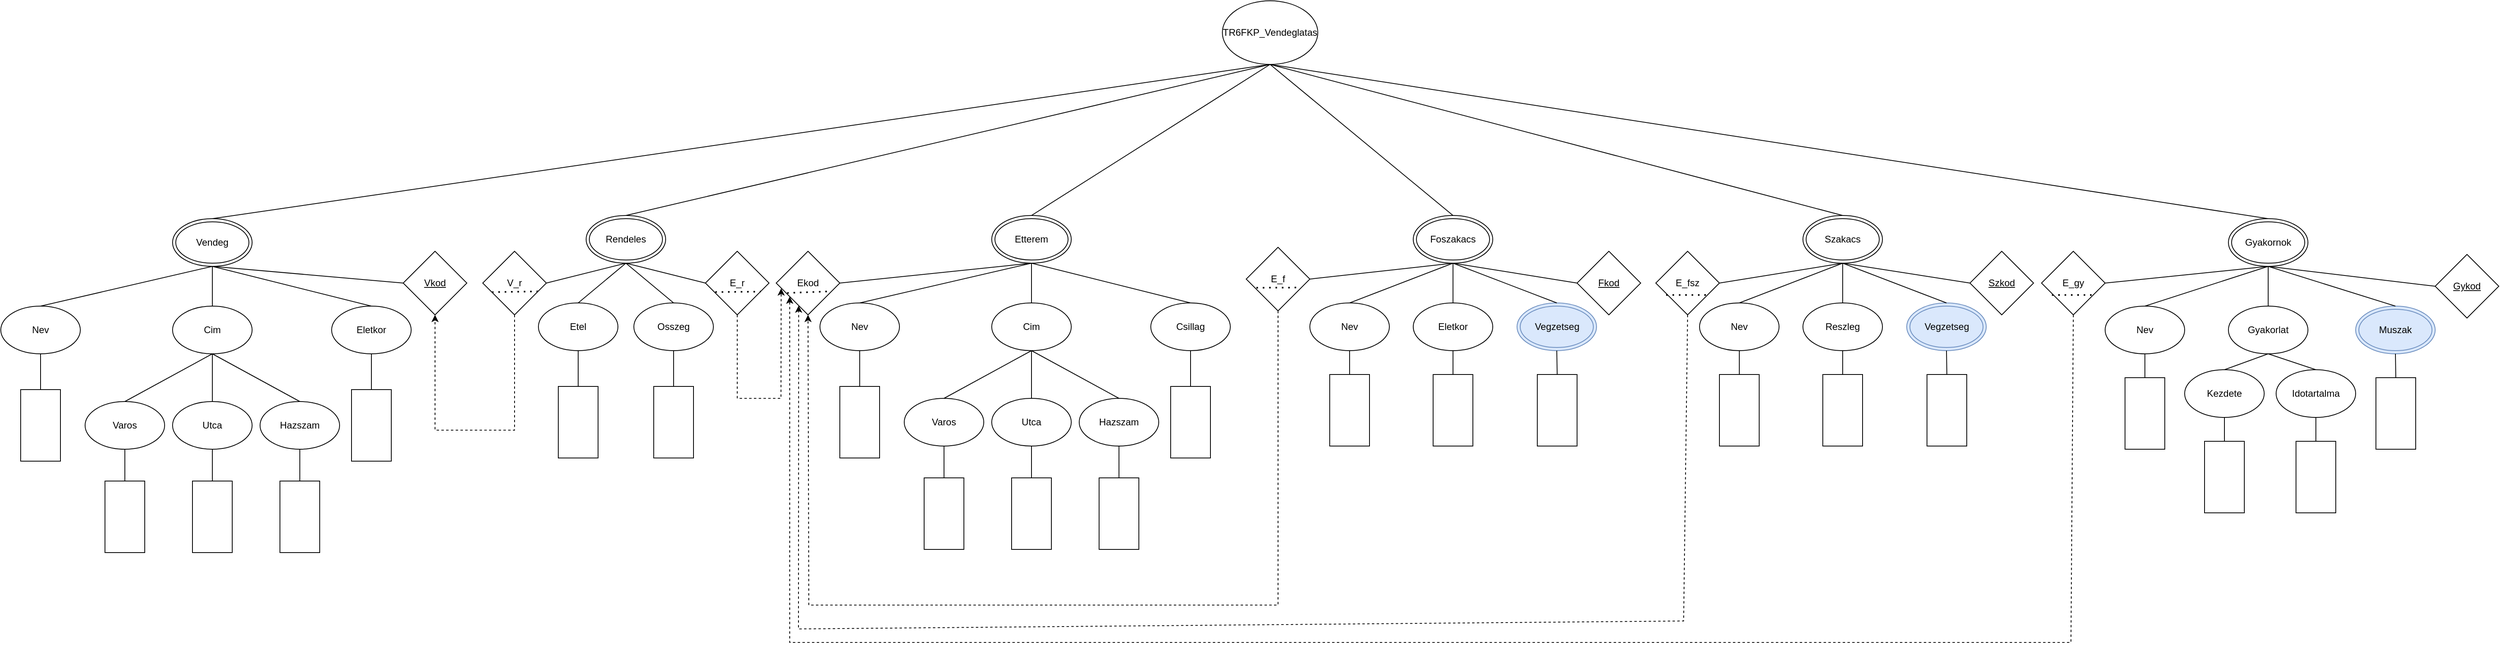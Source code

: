 <mxfile version="24.7.17">
  <diagram id="C5RBs43oDa-KdzZeNtuy" name="Page-1">
    <mxGraphModel dx="1477" dy="2025" grid="1" gridSize="10" guides="1" tooltips="1" connect="1" arrows="1" fold="1" page="1" pageScale="1" pageWidth="827" pageHeight="1169" math="0" shadow="0">
      <root>
        <mxCell id="WIyWlLk6GJQsqaUBKTNV-0" />
        <mxCell id="WIyWlLk6GJQsqaUBKTNV-1" parent="WIyWlLk6GJQsqaUBKTNV-0" />
        <mxCell id="gC-gnkAE6lD0mVGR8m6e-18" value="TR6FKP_Vendeglatas" style="ellipse;whiteSpace=wrap;html=1;" vertex="1" parent="WIyWlLk6GJQsqaUBKTNV-1">
          <mxGeometry x="820" y="-110" width="120" height="80" as="geometry" />
        </mxCell>
        <mxCell id="gC-gnkAE6lD0mVGR8m6e-19" value="Etterem" style="ellipse;shape=doubleEllipse;whiteSpace=wrap;html=1;" vertex="1" parent="WIyWlLk6GJQsqaUBKTNV-1">
          <mxGeometry x="530" y="160" width="100" height="60" as="geometry" />
        </mxCell>
        <mxCell id="gC-gnkAE6lD0mVGR8m6e-32" value="" style="edgeStyle=orthogonalEdgeStyle;rounded=0;orthogonalLoop=1;jettySize=auto;html=1;endArrow=none;endFill=0;" edge="1" parent="WIyWlLk6GJQsqaUBKTNV-1" source="gC-gnkAE6lD0mVGR8m6e-20" target="gC-gnkAE6lD0mVGR8m6e-21">
          <mxGeometry relative="1" as="geometry" />
        </mxCell>
        <mxCell id="gC-gnkAE6lD0mVGR8m6e-20" value="" style="whiteSpace=wrap;html=1;" vertex="1" parent="WIyWlLk6GJQsqaUBKTNV-1">
          <mxGeometry x="339" y="375" width="50" height="90" as="geometry" />
        </mxCell>
        <mxCell id="gC-gnkAE6lD0mVGR8m6e-21" value="Nev" style="ellipse;whiteSpace=wrap;html=1;" vertex="1" parent="WIyWlLk6GJQsqaUBKTNV-1">
          <mxGeometry x="314" y="270" width="100" height="60" as="geometry" />
        </mxCell>
        <mxCell id="gC-gnkAE6lD0mVGR8m6e-22" value="Cim" style="ellipse;whiteSpace=wrap;html=1;" vertex="1" parent="WIyWlLk6GJQsqaUBKTNV-1">
          <mxGeometry x="530" y="270" width="100" height="60" as="geometry" />
        </mxCell>
        <mxCell id="gC-gnkAE6lD0mVGR8m6e-23" value="Csillag" style="ellipse;whiteSpace=wrap;html=1;" vertex="1" parent="WIyWlLk6GJQsqaUBKTNV-1">
          <mxGeometry x="730" y="270" width="100" height="60" as="geometry" />
        </mxCell>
        <mxCell id="gC-gnkAE6lD0mVGR8m6e-24" value="Ekod" style="rhombus;whiteSpace=wrap;html=1;fontStyle=0" vertex="1" parent="WIyWlLk6GJQsqaUBKTNV-1">
          <mxGeometry x="259" y="205" width="80" height="80" as="geometry" />
        </mxCell>
        <mxCell id="gC-gnkAE6lD0mVGR8m6e-25" value="Varos" style="ellipse;whiteSpace=wrap;html=1;" vertex="1" parent="WIyWlLk6GJQsqaUBKTNV-1">
          <mxGeometry x="420" y="390" width="100" height="60" as="geometry" />
        </mxCell>
        <mxCell id="gC-gnkAE6lD0mVGR8m6e-27" value="Utca" style="ellipse;whiteSpace=wrap;html=1;" vertex="1" parent="WIyWlLk6GJQsqaUBKTNV-1">
          <mxGeometry x="530" y="390" width="100" height="60" as="geometry" />
        </mxCell>
        <mxCell id="gC-gnkAE6lD0mVGR8m6e-28" value="Hazszam" style="ellipse;whiteSpace=wrap;html=1;" vertex="1" parent="WIyWlLk6GJQsqaUBKTNV-1">
          <mxGeometry x="640" y="390" width="100" height="60" as="geometry" />
        </mxCell>
        <mxCell id="gC-gnkAE6lD0mVGR8m6e-33" value="" style="edgeStyle=orthogonalEdgeStyle;rounded=0;orthogonalLoop=1;jettySize=auto;html=1;endArrow=none;endFill=0;" edge="1" parent="WIyWlLk6GJQsqaUBKTNV-1" source="gC-gnkAE6lD0mVGR8m6e-29" target="gC-gnkAE6lD0mVGR8m6e-25">
          <mxGeometry relative="1" as="geometry" />
        </mxCell>
        <mxCell id="gC-gnkAE6lD0mVGR8m6e-29" value="" style="whiteSpace=wrap;html=1;" vertex="1" parent="WIyWlLk6GJQsqaUBKTNV-1">
          <mxGeometry x="445" y="490" width="50" height="90" as="geometry" />
        </mxCell>
        <mxCell id="gC-gnkAE6lD0mVGR8m6e-34" value="" style="edgeStyle=orthogonalEdgeStyle;rounded=0;orthogonalLoop=1;jettySize=auto;html=1;endArrow=none;endFill=0;" edge="1" parent="WIyWlLk6GJQsqaUBKTNV-1" source="gC-gnkAE6lD0mVGR8m6e-30" target="gC-gnkAE6lD0mVGR8m6e-27">
          <mxGeometry relative="1" as="geometry" />
        </mxCell>
        <mxCell id="gC-gnkAE6lD0mVGR8m6e-30" value="" style="whiteSpace=wrap;html=1;" vertex="1" parent="WIyWlLk6GJQsqaUBKTNV-1">
          <mxGeometry x="555" y="490" width="50" height="90" as="geometry" />
        </mxCell>
        <mxCell id="gC-gnkAE6lD0mVGR8m6e-35" value="" style="edgeStyle=orthogonalEdgeStyle;rounded=0;orthogonalLoop=1;jettySize=auto;html=1;endArrow=none;endFill=0;" edge="1" parent="WIyWlLk6GJQsqaUBKTNV-1" source="gC-gnkAE6lD0mVGR8m6e-31" target="gC-gnkAE6lD0mVGR8m6e-28">
          <mxGeometry relative="1" as="geometry" />
        </mxCell>
        <mxCell id="gC-gnkAE6lD0mVGR8m6e-31" value="" style="whiteSpace=wrap;html=1;" vertex="1" parent="WIyWlLk6GJQsqaUBKTNV-1">
          <mxGeometry x="665" y="490" width="50" height="90" as="geometry" />
        </mxCell>
        <mxCell id="gC-gnkAE6lD0mVGR8m6e-40" value="" style="edgeStyle=orthogonalEdgeStyle;rounded=0;orthogonalLoop=1;jettySize=auto;html=1;endArrow=none;endFill=0;" edge="1" parent="WIyWlLk6GJQsqaUBKTNV-1" source="gC-gnkAE6lD0mVGR8m6e-39" target="gC-gnkAE6lD0mVGR8m6e-23">
          <mxGeometry relative="1" as="geometry" />
        </mxCell>
        <mxCell id="gC-gnkAE6lD0mVGR8m6e-39" value="" style="whiteSpace=wrap;html=1;" vertex="1" parent="WIyWlLk6GJQsqaUBKTNV-1">
          <mxGeometry x="755" y="375" width="50" height="90" as="geometry" />
        </mxCell>
        <mxCell id="gC-gnkAE6lD0mVGR8m6e-46" value="" style="endArrow=none;html=1;rounded=0;exitX=1;exitY=0.5;exitDx=0;exitDy=0;entryX=0.5;entryY=1;entryDx=0;entryDy=0;" edge="1" parent="WIyWlLk6GJQsqaUBKTNV-1" source="gC-gnkAE6lD0mVGR8m6e-24" target="gC-gnkAE6lD0mVGR8m6e-19">
          <mxGeometry width="50" height="50" relative="1" as="geometry">
            <mxPoint x="350" y="240" as="sourcePoint" />
            <mxPoint x="400" y="190" as="targetPoint" />
          </mxGeometry>
        </mxCell>
        <mxCell id="gC-gnkAE6lD0mVGR8m6e-47" value="" style="endArrow=none;html=1;rounded=0;exitX=0.5;exitY=0;exitDx=0;exitDy=0;entryX=0.5;entryY=1;entryDx=0;entryDy=0;" edge="1" parent="WIyWlLk6GJQsqaUBKTNV-1" source="gC-gnkAE6lD0mVGR8m6e-21" target="gC-gnkAE6lD0mVGR8m6e-19">
          <mxGeometry width="50" height="50" relative="1" as="geometry">
            <mxPoint x="290" y="255" as="sourcePoint" />
            <mxPoint x="590" y="230" as="targetPoint" />
          </mxGeometry>
        </mxCell>
        <mxCell id="gC-gnkAE6lD0mVGR8m6e-48" value="" style="endArrow=none;html=1;rounded=0;exitX=0.5;exitY=0;exitDx=0;exitDy=0;entryX=0.5;entryY=1;entryDx=0;entryDy=0;" edge="1" parent="WIyWlLk6GJQsqaUBKTNV-1" source="gC-gnkAE6lD0mVGR8m6e-22" target="gC-gnkAE6lD0mVGR8m6e-19">
          <mxGeometry width="50" height="50" relative="1" as="geometry">
            <mxPoint x="374" y="280" as="sourcePoint" />
            <mxPoint x="590" y="230" as="targetPoint" />
          </mxGeometry>
        </mxCell>
        <mxCell id="gC-gnkAE6lD0mVGR8m6e-49" value="" style="endArrow=none;html=1;rounded=0;exitX=0.5;exitY=0;exitDx=0;exitDy=0;entryX=0.5;entryY=1;entryDx=0;entryDy=0;" edge="1" parent="WIyWlLk6GJQsqaUBKTNV-1" source="gC-gnkAE6lD0mVGR8m6e-23" target="gC-gnkAE6lD0mVGR8m6e-19">
          <mxGeometry width="50" height="50" relative="1" as="geometry">
            <mxPoint x="590" y="280" as="sourcePoint" />
            <mxPoint x="590" y="230" as="targetPoint" />
          </mxGeometry>
        </mxCell>
        <mxCell id="gC-gnkAE6lD0mVGR8m6e-50" value="" style="endArrow=none;html=1;rounded=0;exitX=0.5;exitY=1;exitDx=0;exitDy=0;entryX=0.5;entryY=0;entryDx=0;entryDy=0;" edge="1" parent="WIyWlLk6GJQsqaUBKTNV-1" source="gC-gnkAE6lD0mVGR8m6e-22" target="gC-gnkAE6lD0mVGR8m6e-25">
          <mxGeometry width="50" height="50" relative="1" as="geometry">
            <mxPoint x="790" y="280" as="sourcePoint" />
            <mxPoint x="590" y="230" as="targetPoint" />
          </mxGeometry>
        </mxCell>
        <mxCell id="gC-gnkAE6lD0mVGR8m6e-51" value="" style="endArrow=none;html=1;rounded=0;exitX=0.5;exitY=1;exitDx=0;exitDy=0;entryX=0.5;entryY=0;entryDx=0;entryDy=0;" edge="1" parent="WIyWlLk6GJQsqaUBKTNV-1" source="gC-gnkAE6lD0mVGR8m6e-22" target="gC-gnkAE6lD0mVGR8m6e-27">
          <mxGeometry width="50" height="50" relative="1" as="geometry">
            <mxPoint x="590" y="340" as="sourcePoint" />
            <mxPoint x="480" y="400" as="targetPoint" />
          </mxGeometry>
        </mxCell>
        <mxCell id="gC-gnkAE6lD0mVGR8m6e-52" value="" style="endArrow=none;html=1;rounded=0;exitX=0.5;exitY=1;exitDx=0;exitDy=0;entryX=0.5;entryY=0;entryDx=0;entryDy=0;" edge="1" parent="WIyWlLk6GJQsqaUBKTNV-1" source="gC-gnkAE6lD0mVGR8m6e-22" target="gC-gnkAE6lD0mVGR8m6e-28">
          <mxGeometry width="50" height="50" relative="1" as="geometry">
            <mxPoint x="590" y="340" as="sourcePoint" />
            <mxPoint x="590" y="400" as="targetPoint" />
          </mxGeometry>
        </mxCell>
        <mxCell id="gC-gnkAE6lD0mVGR8m6e-53" value="Foszakacs" style="ellipse;shape=doubleEllipse;whiteSpace=wrap;html=1;" vertex="1" parent="WIyWlLk6GJQsqaUBKTNV-1">
          <mxGeometry x="1060" y="160" width="100" height="60" as="geometry" />
        </mxCell>
        <mxCell id="gC-gnkAE6lD0mVGR8m6e-54" value="Nev" style="ellipse;whiteSpace=wrap;html=1;" vertex="1" parent="WIyWlLk6GJQsqaUBKTNV-1">
          <mxGeometry x="930" y="270" width="100" height="60" as="geometry" />
        </mxCell>
        <mxCell id="gC-gnkAE6lD0mVGR8m6e-55" value="Eletkor" style="ellipse;whiteSpace=wrap;html=1;" vertex="1" parent="WIyWlLk6GJQsqaUBKTNV-1">
          <mxGeometry x="1060" y="270" width="100" height="60" as="geometry" />
        </mxCell>
        <mxCell id="gC-gnkAE6lD0mVGR8m6e-57" value="Vegzetseg" style="ellipse;shape=doubleEllipse;whiteSpace=wrap;html=1;fillColor=#dae8fc;strokeColor=#6c8ebf;" vertex="1" parent="WIyWlLk6GJQsqaUBKTNV-1">
          <mxGeometry x="1190.5" y="270" width="100" height="60" as="geometry" />
        </mxCell>
        <mxCell id="gC-gnkAE6lD0mVGR8m6e-58" value="F&lt;span style=&quot;background-color: initial;&quot;&gt;kod&lt;/span&gt;" style="rhombus;whiteSpace=wrap;html=1;fontStyle=4" vertex="1" parent="WIyWlLk6GJQsqaUBKTNV-1">
          <mxGeometry x="1266" y="205" width="80" height="80" as="geometry" />
        </mxCell>
        <mxCell id="gC-gnkAE6lD0mVGR8m6e-59" value="" style="whiteSpace=wrap;html=1;" vertex="1" parent="WIyWlLk6GJQsqaUBKTNV-1">
          <mxGeometry x="955" y="360" width="50" height="90" as="geometry" />
        </mxCell>
        <mxCell id="gC-gnkAE6lD0mVGR8m6e-60" value="" style="whiteSpace=wrap;html=1;" vertex="1" parent="WIyWlLk6GJQsqaUBKTNV-1">
          <mxGeometry x="1085" y="360" width="50" height="90" as="geometry" />
        </mxCell>
        <mxCell id="gC-gnkAE6lD0mVGR8m6e-61" value="" style="whiteSpace=wrap;html=1;" vertex="1" parent="WIyWlLk6GJQsqaUBKTNV-1">
          <mxGeometry x="1216" y="360" width="50" height="90" as="geometry" />
        </mxCell>
        <mxCell id="gC-gnkAE6lD0mVGR8m6e-62" value="" style="edgeStyle=orthogonalEdgeStyle;rounded=0;orthogonalLoop=1;jettySize=auto;html=1;endArrow=none;endFill=0;exitX=0.5;exitY=0;exitDx=0;exitDy=0;entryX=0.5;entryY=1;entryDx=0;entryDy=0;" edge="1" parent="WIyWlLk6GJQsqaUBKTNV-1" source="gC-gnkAE6lD0mVGR8m6e-59" target="gC-gnkAE6lD0mVGR8m6e-54">
          <mxGeometry relative="1" as="geometry">
            <mxPoint x="790" y="385" as="sourcePoint" />
            <mxPoint x="790" y="340" as="targetPoint" />
          </mxGeometry>
        </mxCell>
        <mxCell id="gC-gnkAE6lD0mVGR8m6e-63" value="" style="edgeStyle=orthogonalEdgeStyle;rounded=0;orthogonalLoop=1;jettySize=auto;html=1;endArrow=none;endFill=0;exitX=0.5;exitY=0;exitDx=0;exitDy=0;entryX=0.5;entryY=1;entryDx=0;entryDy=0;" edge="1" parent="WIyWlLk6GJQsqaUBKTNV-1" source="gC-gnkAE6lD0mVGR8m6e-60" target="gC-gnkAE6lD0mVGR8m6e-55">
          <mxGeometry relative="1" as="geometry">
            <mxPoint x="990" y="370" as="sourcePoint" />
            <mxPoint x="990" y="340" as="targetPoint" />
          </mxGeometry>
        </mxCell>
        <mxCell id="gC-gnkAE6lD0mVGR8m6e-64" value="" style="edgeStyle=orthogonalEdgeStyle;rounded=0;orthogonalLoop=1;jettySize=auto;html=1;endArrow=none;endFill=0;exitX=0.5;exitY=0;exitDx=0;exitDy=0;entryX=0.5;entryY=1;entryDx=0;entryDy=0;" edge="1" parent="WIyWlLk6GJQsqaUBKTNV-1" source="gC-gnkAE6lD0mVGR8m6e-61" target="gC-gnkAE6lD0mVGR8m6e-57">
          <mxGeometry relative="1" as="geometry">
            <mxPoint x="1130" y="370" as="sourcePoint" />
            <mxPoint x="1120" y="340" as="targetPoint" />
          </mxGeometry>
        </mxCell>
        <mxCell id="gC-gnkAE6lD0mVGR8m6e-65" value="" style="rounded=0;orthogonalLoop=1;jettySize=auto;html=1;endArrow=none;endFill=0;exitX=0;exitY=0.5;exitDx=0;exitDy=0;entryX=0.5;entryY=1;entryDx=0;entryDy=0;" edge="1" parent="WIyWlLk6GJQsqaUBKTNV-1" source="gC-gnkAE6lD0mVGR8m6e-58" target="gC-gnkAE6lD0mVGR8m6e-53">
          <mxGeometry relative="1" as="geometry">
            <mxPoint x="1251" y="370" as="sourcePoint" />
            <mxPoint x="1251" y="340" as="targetPoint" />
          </mxGeometry>
        </mxCell>
        <mxCell id="gC-gnkAE6lD0mVGR8m6e-67" value="" style="rounded=0;orthogonalLoop=1;jettySize=auto;html=1;endArrow=none;endFill=0;exitX=0.5;exitY=0;exitDx=0;exitDy=0;entryX=0.5;entryY=1;entryDx=0;entryDy=0;" edge="1" parent="WIyWlLk6GJQsqaUBKTNV-1" source="gC-gnkAE6lD0mVGR8m6e-57" target="gC-gnkAE6lD0mVGR8m6e-53">
          <mxGeometry relative="1" as="geometry">
            <mxPoint x="1330" y="255" as="sourcePoint" />
            <mxPoint x="1130" y="230" as="targetPoint" />
          </mxGeometry>
        </mxCell>
        <mxCell id="gC-gnkAE6lD0mVGR8m6e-68" value="" style="rounded=0;orthogonalLoop=1;jettySize=auto;html=1;endArrow=none;endFill=0;exitX=0.5;exitY=0;exitDx=0;exitDy=0;entryX=0.5;entryY=1;entryDx=0;entryDy=0;" edge="1" parent="WIyWlLk6GJQsqaUBKTNV-1" source="gC-gnkAE6lD0mVGR8m6e-55" target="gC-gnkAE6lD0mVGR8m6e-53">
          <mxGeometry relative="1" as="geometry">
            <mxPoint x="1251" y="280" as="sourcePoint" />
            <mxPoint x="1130" y="230" as="targetPoint" />
          </mxGeometry>
        </mxCell>
        <mxCell id="gC-gnkAE6lD0mVGR8m6e-69" value="" style="rounded=0;orthogonalLoop=1;jettySize=auto;html=1;endArrow=none;endFill=0;exitX=0.5;exitY=0;exitDx=0;exitDy=0;entryX=0.5;entryY=1;entryDx=0;entryDy=0;" edge="1" parent="WIyWlLk6GJQsqaUBKTNV-1" source="gC-gnkAE6lD0mVGR8m6e-54" target="gC-gnkAE6lD0mVGR8m6e-53">
          <mxGeometry relative="1" as="geometry">
            <mxPoint x="1120" y="280" as="sourcePoint" />
            <mxPoint x="1130" y="230" as="targetPoint" />
          </mxGeometry>
        </mxCell>
        <mxCell id="gC-gnkAE6lD0mVGR8m6e-70" value="Szakacs" style="ellipse;shape=doubleEllipse;whiteSpace=wrap;html=1;" vertex="1" parent="WIyWlLk6GJQsqaUBKTNV-1">
          <mxGeometry x="1550" y="160" width="100" height="60" as="geometry" />
        </mxCell>
        <mxCell id="gC-gnkAE6lD0mVGR8m6e-71" value="Nev" style="ellipse;whiteSpace=wrap;html=1;" vertex="1" parent="WIyWlLk6GJQsqaUBKTNV-1">
          <mxGeometry x="1420" y="270" width="100" height="60" as="geometry" />
        </mxCell>
        <mxCell id="gC-gnkAE6lD0mVGR8m6e-72" value="Reszleg" style="ellipse;whiteSpace=wrap;html=1;" vertex="1" parent="WIyWlLk6GJQsqaUBKTNV-1">
          <mxGeometry x="1550" y="270" width="100" height="60" as="geometry" />
        </mxCell>
        <mxCell id="gC-gnkAE6lD0mVGR8m6e-73" value="Vegzetseg" style="ellipse;shape=doubleEllipse;whiteSpace=wrap;html=1;fillColor=#dae8fc;strokeColor=#6c8ebf;" vertex="1" parent="WIyWlLk6GJQsqaUBKTNV-1">
          <mxGeometry x="1680.5" y="270" width="100" height="60" as="geometry" />
        </mxCell>
        <mxCell id="gC-gnkAE6lD0mVGR8m6e-74" value="Szkod" style="rhombus;whiteSpace=wrap;html=1;fontStyle=4" vertex="1" parent="WIyWlLk6GJQsqaUBKTNV-1">
          <mxGeometry x="1760" y="205" width="80" height="80" as="geometry" />
        </mxCell>
        <mxCell id="gC-gnkAE6lD0mVGR8m6e-75" value="" style="whiteSpace=wrap;html=1;" vertex="1" parent="WIyWlLk6GJQsqaUBKTNV-1">
          <mxGeometry x="1445" y="360" width="50" height="90" as="geometry" />
        </mxCell>
        <mxCell id="gC-gnkAE6lD0mVGR8m6e-76" value="" style="whiteSpace=wrap;html=1;" vertex="1" parent="WIyWlLk6GJQsqaUBKTNV-1">
          <mxGeometry x="1575" y="360" width="50" height="90" as="geometry" />
        </mxCell>
        <mxCell id="gC-gnkAE6lD0mVGR8m6e-77" value="" style="whiteSpace=wrap;html=1;" vertex="1" parent="WIyWlLk6GJQsqaUBKTNV-1">
          <mxGeometry x="1706" y="360" width="50" height="90" as="geometry" />
        </mxCell>
        <mxCell id="gC-gnkAE6lD0mVGR8m6e-78" value="" style="edgeStyle=orthogonalEdgeStyle;rounded=0;orthogonalLoop=1;jettySize=auto;html=1;endArrow=none;endFill=0;exitX=0.5;exitY=0;exitDx=0;exitDy=0;entryX=0.5;entryY=1;entryDx=0;entryDy=0;" edge="1" source="gC-gnkAE6lD0mVGR8m6e-75" target="gC-gnkAE6lD0mVGR8m6e-71" parent="WIyWlLk6GJQsqaUBKTNV-1">
          <mxGeometry relative="1" as="geometry">
            <mxPoint x="1280" y="385" as="sourcePoint" />
            <mxPoint x="1280" y="340" as="targetPoint" />
          </mxGeometry>
        </mxCell>
        <mxCell id="gC-gnkAE6lD0mVGR8m6e-79" value="" style="edgeStyle=orthogonalEdgeStyle;rounded=0;orthogonalLoop=1;jettySize=auto;html=1;endArrow=none;endFill=0;exitX=0.5;exitY=0;exitDx=0;exitDy=0;entryX=0.5;entryY=1;entryDx=0;entryDy=0;" edge="1" source="gC-gnkAE6lD0mVGR8m6e-76" target="gC-gnkAE6lD0mVGR8m6e-72" parent="WIyWlLk6GJQsqaUBKTNV-1">
          <mxGeometry relative="1" as="geometry">
            <mxPoint x="1480" y="370" as="sourcePoint" />
            <mxPoint x="1480" y="340" as="targetPoint" />
          </mxGeometry>
        </mxCell>
        <mxCell id="gC-gnkAE6lD0mVGR8m6e-80" value="" style="edgeStyle=orthogonalEdgeStyle;rounded=0;orthogonalLoop=1;jettySize=auto;html=1;endArrow=none;endFill=0;exitX=0.5;exitY=0;exitDx=0;exitDy=0;entryX=0.5;entryY=1;entryDx=0;entryDy=0;" edge="1" source="gC-gnkAE6lD0mVGR8m6e-77" target="gC-gnkAE6lD0mVGR8m6e-73" parent="WIyWlLk6GJQsqaUBKTNV-1">
          <mxGeometry relative="1" as="geometry">
            <mxPoint x="1620" y="370" as="sourcePoint" />
            <mxPoint x="1610" y="340" as="targetPoint" />
          </mxGeometry>
        </mxCell>
        <mxCell id="gC-gnkAE6lD0mVGR8m6e-81" value="" style="rounded=0;orthogonalLoop=1;jettySize=auto;html=1;endArrow=none;endFill=0;exitX=0;exitY=0.5;exitDx=0;exitDy=0;entryX=0.5;entryY=1;entryDx=0;entryDy=0;" edge="1" source="gC-gnkAE6lD0mVGR8m6e-74" target="gC-gnkAE6lD0mVGR8m6e-70" parent="WIyWlLk6GJQsqaUBKTNV-1">
          <mxGeometry relative="1" as="geometry">
            <mxPoint x="1741" y="370" as="sourcePoint" />
            <mxPoint x="1741" y="340" as="targetPoint" />
          </mxGeometry>
        </mxCell>
        <mxCell id="gC-gnkAE6lD0mVGR8m6e-82" value="" style="rounded=0;orthogonalLoop=1;jettySize=auto;html=1;endArrow=none;endFill=0;exitX=0.5;exitY=0;exitDx=0;exitDy=0;entryX=0.5;entryY=1;entryDx=0;entryDy=0;" edge="1" source="gC-gnkAE6lD0mVGR8m6e-73" target="gC-gnkAE6lD0mVGR8m6e-70" parent="WIyWlLk6GJQsqaUBKTNV-1">
          <mxGeometry relative="1" as="geometry">
            <mxPoint x="1820" y="255" as="sourcePoint" />
            <mxPoint x="1620" y="230" as="targetPoint" />
          </mxGeometry>
        </mxCell>
        <mxCell id="gC-gnkAE6lD0mVGR8m6e-83" value="" style="rounded=0;orthogonalLoop=1;jettySize=auto;html=1;endArrow=none;endFill=0;exitX=0.5;exitY=0;exitDx=0;exitDy=0;entryX=0.5;entryY=1;entryDx=0;entryDy=0;" edge="1" source="gC-gnkAE6lD0mVGR8m6e-72" target="gC-gnkAE6lD0mVGR8m6e-70" parent="WIyWlLk6GJQsqaUBKTNV-1">
          <mxGeometry relative="1" as="geometry">
            <mxPoint x="1741" y="280" as="sourcePoint" />
            <mxPoint x="1620" y="230" as="targetPoint" />
          </mxGeometry>
        </mxCell>
        <mxCell id="gC-gnkAE6lD0mVGR8m6e-84" value="" style="rounded=0;orthogonalLoop=1;jettySize=auto;html=1;endArrow=none;endFill=0;exitX=0.5;exitY=0;exitDx=0;exitDy=0;entryX=0.5;entryY=1;entryDx=0;entryDy=0;" edge="1" source="gC-gnkAE6lD0mVGR8m6e-71" target="gC-gnkAE6lD0mVGR8m6e-70" parent="WIyWlLk6GJQsqaUBKTNV-1">
          <mxGeometry relative="1" as="geometry">
            <mxPoint x="1610" y="280" as="sourcePoint" />
            <mxPoint x="1620" y="230" as="targetPoint" />
          </mxGeometry>
        </mxCell>
        <mxCell id="gC-gnkAE6lD0mVGR8m6e-85" value="Gyakornok" style="ellipse;shape=doubleEllipse;whiteSpace=wrap;html=1;" vertex="1" parent="WIyWlLk6GJQsqaUBKTNV-1">
          <mxGeometry x="2085" y="164" width="100" height="60" as="geometry" />
        </mxCell>
        <mxCell id="gC-gnkAE6lD0mVGR8m6e-86" value="Nev" style="ellipse;whiteSpace=wrap;html=1;" vertex="1" parent="WIyWlLk6GJQsqaUBKTNV-1">
          <mxGeometry x="1930" y="274" width="100" height="60" as="geometry" />
        </mxCell>
        <mxCell id="gC-gnkAE6lD0mVGR8m6e-87" value="Gyakorlat" style="ellipse;whiteSpace=wrap;html=1;" vertex="1" parent="WIyWlLk6GJQsqaUBKTNV-1">
          <mxGeometry x="2085" y="274" width="100" height="60" as="geometry" />
        </mxCell>
        <mxCell id="gC-gnkAE6lD0mVGR8m6e-88" value="Muszak" style="ellipse;shape=doubleEllipse;whiteSpace=wrap;html=1;fillColor=#dae8fc;strokeColor=#6c8ebf;" vertex="1" parent="WIyWlLk6GJQsqaUBKTNV-1">
          <mxGeometry x="2245" y="274" width="100" height="60" as="geometry" />
        </mxCell>
        <mxCell id="gC-gnkAE6lD0mVGR8m6e-89" value="Gykod" style="rhombus;whiteSpace=wrap;html=1;fontStyle=4" vertex="1" parent="WIyWlLk6GJQsqaUBKTNV-1">
          <mxGeometry x="2345" y="209" width="80" height="80" as="geometry" />
        </mxCell>
        <mxCell id="gC-gnkAE6lD0mVGR8m6e-90" value="" style="whiteSpace=wrap;html=1;" vertex="1" parent="WIyWlLk6GJQsqaUBKTNV-1">
          <mxGeometry x="1955" y="364" width="50" height="90" as="geometry" />
        </mxCell>
        <mxCell id="gC-gnkAE6lD0mVGR8m6e-92" value="" style="whiteSpace=wrap;html=1;" vertex="1" parent="WIyWlLk6GJQsqaUBKTNV-1">
          <mxGeometry x="2270.5" y="364" width="50" height="90" as="geometry" />
        </mxCell>
        <mxCell id="gC-gnkAE6lD0mVGR8m6e-93" value="" style="edgeStyle=orthogonalEdgeStyle;rounded=0;orthogonalLoop=1;jettySize=auto;html=1;endArrow=none;endFill=0;exitX=0.5;exitY=0;exitDx=0;exitDy=0;entryX=0.5;entryY=1;entryDx=0;entryDy=0;" edge="1" source="gC-gnkAE6lD0mVGR8m6e-90" target="gC-gnkAE6lD0mVGR8m6e-86" parent="WIyWlLk6GJQsqaUBKTNV-1">
          <mxGeometry relative="1" as="geometry">
            <mxPoint x="1790" y="389" as="sourcePoint" />
            <mxPoint x="1790" y="344" as="targetPoint" />
          </mxGeometry>
        </mxCell>
        <mxCell id="gC-gnkAE6lD0mVGR8m6e-95" value="" style="edgeStyle=orthogonalEdgeStyle;rounded=0;orthogonalLoop=1;jettySize=auto;html=1;endArrow=none;endFill=0;exitX=0.5;exitY=0;exitDx=0;exitDy=0;entryX=0.5;entryY=1;entryDx=0;entryDy=0;" edge="1" source="gC-gnkAE6lD0mVGR8m6e-92" target="gC-gnkAE6lD0mVGR8m6e-88" parent="WIyWlLk6GJQsqaUBKTNV-1">
          <mxGeometry relative="1" as="geometry">
            <mxPoint x="2184.5" y="374" as="sourcePoint" />
            <mxPoint x="2174.5" y="344" as="targetPoint" />
          </mxGeometry>
        </mxCell>
        <mxCell id="gC-gnkAE6lD0mVGR8m6e-96" value="" style="rounded=0;orthogonalLoop=1;jettySize=auto;html=1;endArrow=none;endFill=0;exitX=0;exitY=0.5;exitDx=0;exitDy=0;entryX=0.5;entryY=1;entryDx=0;entryDy=0;" edge="1" source="gC-gnkAE6lD0mVGR8m6e-89" target="gC-gnkAE6lD0mVGR8m6e-85" parent="WIyWlLk6GJQsqaUBKTNV-1">
          <mxGeometry relative="1" as="geometry">
            <mxPoint x="2276" y="374" as="sourcePoint" />
            <mxPoint x="2276" y="344" as="targetPoint" />
          </mxGeometry>
        </mxCell>
        <mxCell id="gC-gnkAE6lD0mVGR8m6e-97" value="" style="rounded=0;orthogonalLoop=1;jettySize=auto;html=1;endArrow=none;endFill=0;exitX=0.5;exitY=0;exitDx=0;exitDy=0;entryX=0.5;entryY=1;entryDx=0;entryDy=0;" edge="1" source="gC-gnkAE6lD0mVGR8m6e-88" target="gC-gnkAE6lD0mVGR8m6e-85" parent="WIyWlLk6GJQsqaUBKTNV-1">
          <mxGeometry relative="1" as="geometry">
            <mxPoint x="2355" y="259" as="sourcePoint" />
            <mxPoint x="2155" y="234" as="targetPoint" />
          </mxGeometry>
        </mxCell>
        <mxCell id="gC-gnkAE6lD0mVGR8m6e-98" value="" style="rounded=0;orthogonalLoop=1;jettySize=auto;html=1;endArrow=none;endFill=0;exitX=0.5;exitY=0;exitDx=0;exitDy=0;entryX=0.5;entryY=1;entryDx=0;entryDy=0;" edge="1" source="gC-gnkAE6lD0mVGR8m6e-87" target="gC-gnkAE6lD0mVGR8m6e-85" parent="WIyWlLk6GJQsqaUBKTNV-1">
          <mxGeometry relative="1" as="geometry">
            <mxPoint x="2276" y="284" as="sourcePoint" />
            <mxPoint x="2155" y="234" as="targetPoint" />
          </mxGeometry>
        </mxCell>
        <mxCell id="gC-gnkAE6lD0mVGR8m6e-99" value="" style="rounded=0;orthogonalLoop=1;jettySize=auto;html=1;endArrow=none;endFill=0;exitX=0.5;exitY=0;exitDx=0;exitDy=0;entryX=0.5;entryY=1;entryDx=0;entryDy=0;" edge="1" source="gC-gnkAE6lD0mVGR8m6e-86" target="gC-gnkAE6lD0mVGR8m6e-85" parent="WIyWlLk6GJQsqaUBKTNV-1">
          <mxGeometry relative="1" as="geometry">
            <mxPoint x="2145" y="284" as="sourcePoint" />
            <mxPoint x="2155" y="234" as="targetPoint" />
          </mxGeometry>
        </mxCell>
        <mxCell id="gC-gnkAE6lD0mVGR8m6e-100" value="Kezdete" style="ellipse;whiteSpace=wrap;html=1;" vertex="1" parent="WIyWlLk6GJQsqaUBKTNV-1">
          <mxGeometry x="2030" y="354" width="100" height="60" as="geometry" />
        </mxCell>
        <mxCell id="gC-gnkAE6lD0mVGR8m6e-101" value="Idotartalma" style="ellipse;whiteSpace=wrap;html=1;" vertex="1" parent="WIyWlLk6GJQsqaUBKTNV-1">
          <mxGeometry x="2145" y="354" width="100" height="60" as="geometry" />
        </mxCell>
        <mxCell id="gC-gnkAE6lD0mVGR8m6e-102" value="" style="whiteSpace=wrap;html=1;" vertex="1" parent="WIyWlLk6GJQsqaUBKTNV-1">
          <mxGeometry x="2055" y="444" width="50" height="90" as="geometry" />
        </mxCell>
        <mxCell id="gC-gnkAE6lD0mVGR8m6e-103" value="" style="whiteSpace=wrap;html=1;" vertex="1" parent="WIyWlLk6GJQsqaUBKTNV-1">
          <mxGeometry x="2170" y="444" width="50" height="90" as="geometry" />
        </mxCell>
        <mxCell id="gC-gnkAE6lD0mVGR8m6e-104" value="" style="edgeStyle=orthogonalEdgeStyle;rounded=0;orthogonalLoop=1;jettySize=auto;html=1;endArrow=none;endFill=0;exitX=0.5;exitY=0;exitDx=0;exitDy=0;entryX=0.5;entryY=1;entryDx=0;entryDy=0;" edge="1" parent="WIyWlLk6GJQsqaUBKTNV-1" source="gC-gnkAE6lD0mVGR8m6e-103" target="gC-gnkAE6lD0mVGR8m6e-101">
          <mxGeometry relative="1" as="geometry">
            <mxPoint x="2306" y="374" as="sourcePoint" />
            <mxPoint x="2195" y="414" as="targetPoint" />
          </mxGeometry>
        </mxCell>
        <mxCell id="gC-gnkAE6lD0mVGR8m6e-105" value="" style="edgeStyle=orthogonalEdgeStyle;rounded=0;orthogonalLoop=1;jettySize=auto;html=1;endArrow=none;endFill=0;exitX=0.5;exitY=0;exitDx=0;exitDy=0;entryX=0.5;entryY=1;entryDx=0;entryDy=0;" edge="1" parent="WIyWlLk6GJQsqaUBKTNV-1" source="gC-gnkAE6lD0mVGR8m6e-102" target="gC-gnkAE6lD0mVGR8m6e-100">
          <mxGeometry relative="1" as="geometry">
            <mxPoint x="2205" y="454" as="sourcePoint" />
            <mxPoint x="2205" y="424" as="targetPoint" />
          </mxGeometry>
        </mxCell>
        <mxCell id="gC-gnkAE6lD0mVGR8m6e-106" value="" style="rounded=0;orthogonalLoop=1;jettySize=auto;html=1;endArrow=none;endFill=0;exitX=0.5;exitY=0;exitDx=0;exitDy=0;entryX=0.5;entryY=1;entryDx=0;entryDy=0;" edge="1" parent="WIyWlLk6GJQsqaUBKTNV-1" source="gC-gnkAE6lD0mVGR8m6e-100" target="gC-gnkAE6lD0mVGR8m6e-87">
          <mxGeometry relative="1" as="geometry">
            <mxPoint x="2090" y="454" as="sourcePoint" />
            <mxPoint x="2135" y="354" as="targetPoint" />
          </mxGeometry>
        </mxCell>
        <mxCell id="gC-gnkAE6lD0mVGR8m6e-107" value="" style="rounded=0;orthogonalLoop=1;jettySize=auto;html=1;endArrow=none;endFill=0;exitX=0.5;exitY=1;exitDx=0;exitDy=0;entryX=0.5;entryY=0;entryDx=0;entryDy=0;" edge="1" parent="WIyWlLk6GJQsqaUBKTNV-1" source="gC-gnkAE6lD0mVGR8m6e-87" target="gC-gnkAE6lD0mVGR8m6e-101">
          <mxGeometry relative="1" as="geometry">
            <mxPoint x="2090" y="364" as="sourcePoint" />
            <mxPoint x="2145" y="344" as="targetPoint" />
          </mxGeometry>
        </mxCell>
        <mxCell id="gC-gnkAE6lD0mVGR8m6e-132" value="Vendeg" style="ellipse;shape=doubleEllipse;whiteSpace=wrap;html=1;" vertex="1" parent="WIyWlLk6GJQsqaUBKTNV-1">
          <mxGeometry x="-500" y="164" width="100" height="60" as="geometry" />
        </mxCell>
        <mxCell id="gC-gnkAE6lD0mVGR8m6e-133" value="" style="edgeStyle=orthogonalEdgeStyle;rounded=0;orthogonalLoop=1;jettySize=auto;html=1;endArrow=none;endFill=0;" edge="1" source="gC-gnkAE6lD0mVGR8m6e-134" target="gC-gnkAE6lD0mVGR8m6e-135" parent="WIyWlLk6GJQsqaUBKTNV-1">
          <mxGeometry relative="1" as="geometry" />
        </mxCell>
        <mxCell id="gC-gnkAE6lD0mVGR8m6e-134" value="" style="whiteSpace=wrap;html=1;" vertex="1" parent="WIyWlLk6GJQsqaUBKTNV-1">
          <mxGeometry x="-691" y="379" width="50" height="90" as="geometry" />
        </mxCell>
        <mxCell id="gC-gnkAE6lD0mVGR8m6e-135" value="Nev" style="ellipse;whiteSpace=wrap;html=1;" vertex="1" parent="WIyWlLk6GJQsqaUBKTNV-1">
          <mxGeometry x="-716" y="274" width="100" height="60" as="geometry" />
        </mxCell>
        <mxCell id="gC-gnkAE6lD0mVGR8m6e-136" value="Cim" style="ellipse;whiteSpace=wrap;html=1;" vertex="1" parent="WIyWlLk6GJQsqaUBKTNV-1">
          <mxGeometry x="-500" y="274" width="100" height="60" as="geometry" />
        </mxCell>
        <mxCell id="gC-gnkAE6lD0mVGR8m6e-137" value="Eletkor" style="ellipse;whiteSpace=wrap;html=1;" vertex="1" parent="WIyWlLk6GJQsqaUBKTNV-1">
          <mxGeometry x="-300" y="274" width="100" height="60" as="geometry" />
        </mxCell>
        <mxCell id="gC-gnkAE6lD0mVGR8m6e-138" value="Vkod" style="rhombus;whiteSpace=wrap;html=1;fontStyle=4" vertex="1" parent="WIyWlLk6GJQsqaUBKTNV-1">
          <mxGeometry x="-210" y="205" width="80" height="80" as="geometry" />
        </mxCell>
        <mxCell id="gC-gnkAE6lD0mVGR8m6e-139" value="Varos" style="ellipse;whiteSpace=wrap;html=1;" vertex="1" parent="WIyWlLk6GJQsqaUBKTNV-1">
          <mxGeometry x="-610" y="394" width="100" height="60" as="geometry" />
        </mxCell>
        <mxCell id="gC-gnkAE6lD0mVGR8m6e-140" value="Utca" style="ellipse;whiteSpace=wrap;html=1;" vertex="1" parent="WIyWlLk6GJQsqaUBKTNV-1">
          <mxGeometry x="-500" y="394" width="100" height="60" as="geometry" />
        </mxCell>
        <mxCell id="gC-gnkAE6lD0mVGR8m6e-141" value="Hazszam" style="ellipse;whiteSpace=wrap;html=1;" vertex="1" parent="WIyWlLk6GJQsqaUBKTNV-1">
          <mxGeometry x="-390" y="394" width="100" height="60" as="geometry" />
        </mxCell>
        <mxCell id="gC-gnkAE6lD0mVGR8m6e-142" value="" style="edgeStyle=orthogonalEdgeStyle;rounded=0;orthogonalLoop=1;jettySize=auto;html=1;endArrow=none;endFill=0;" edge="1" source="gC-gnkAE6lD0mVGR8m6e-143" target="gC-gnkAE6lD0mVGR8m6e-139" parent="WIyWlLk6GJQsqaUBKTNV-1">
          <mxGeometry relative="1" as="geometry" />
        </mxCell>
        <mxCell id="gC-gnkAE6lD0mVGR8m6e-143" value="" style="whiteSpace=wrap;html=1;" vertex="1" parent="WIyWlLk6GJQsqaUBKTNV-1">
          <mxGeometry x="-585" y="494" width="50" height="90" as="geometry" />
        </mxCell>
        <mxCell id="gC-gnkAE6lD0mVGR8m6e-144" value="" style="edgeStyle=orthogonalEdgeStyle;rounded=0;orthogonalLoop=1;jettySize=auto;html=1;endArrow=none;endFill=0;" edge="1" source="gC-gnkAE6lD0mVGR8m6e-145" target="gC-gnkAE6lD0mVGR8m6e-140" parent="WIyWlLk6GJQsqaUBKTNV-1">
          <mxGeometry relative="1" as="geometry" />
        </mxCell>
        <mxCell id="gC-gnkAE6lD0mVGR8m6e-145" value="" style="whiteSpace=wrap;html=1;" vertex="1" parent="WIyWlLk6GJQsqaUBKTNV-1">
          <mxGeometry x="-475" y="494" width="50" height="90" as="geometry" />
        </mxCell>
        <mxCell id="gC-gnkAE6lD0mVGR8m6e-146" value="" style="edgeStyle=orthogonalEdgeStyle;rounded=0;orthogonalLoop=1;jettySize=auto;html=1;endArrow=none;endFill=0;" edge="1" source="gC-gnkAE6lD0mVGR8m6e-147" target="gC-gnkAE6lD0mVGR8m6e-141" parent="WIyWlLk6GJQsqaUBKTNV-1">
          <mxGeometry relative="1" as="geometry" />
        </mxCell>
        <mxCell id="gC-gnkAE6lD0mVGR8m6e-147" value="" style="whiteSpace=wrap;html=1;" vertex="1" parent="WIyWlLk6GJQsqaUBKTNV-1">
          <mxGeometry x="-365" y="494" width="50" height="90" as="geometry" />
        </mxCell>
        <mxCell id="gC-gnkAE6lD0mVGR8m6e-148" value="" style="edgeStyle=orthogonalEdgeStyle;rounded=0;orthogonalLoop=1;jettySize=auto;html=1;endArrow=none;endFill=0;" edge="1" source="gC-gnkAE6lD0mVGR8m6e-149" target="gC-gnkAE6lD0mVGR8m6e-137" parent="WIyWlLk6GJQsqaUBKTNV-1">
          <mxGeometry relative="1" as="geometry" />
        </mxCell>
        <mxCell id="gC-gnkAE6lD0mVGR8m6e-149" value="" style="whiteSpace=wrap;html=1;" vertex="1" parent="WIyWlLk6GJQsqaUBKTNV-1">
          <mxGeometry x="-275" y="379" width="50" height="90" as="geometry" />
        </mxCell>
        <mxCell id="gC-gnkAE6lD0mVGR8m6e-150" value="" style="endArrow=none;html=1;rounded=0;exitX=0;exitY=0.5;exitDx=0;exitDy=0;entryX=0.5;entryY=1;entryDx=0;entryDy=0;" edge="1" source="gC-gnkAE6lD0mVGR8m6e-138" target="gC-gnkAE6lD0mVGR8m6e-132" parent="WIyWlLk6GJQsqaUBKTNV-1">
          <mxGeometry width="50" height="50" relative="1" as="geometry">
            <mxPoint x="-680" y="244" as="sourcePoint" />
            <mxPoint x="-630" y="194" as="targetPoint" />
          </mxGeometry>
        </mxCell>
        <mxCell id="gC-gnkAE6lD0mVGR8m6e-151" value="" style="endArrow=none;html=1;rounded=0;exitX=0.5;exitY=0;exitDx=0;exitDy=0;entryX=0.5;entryY=1;entryDx=0;entryDy=0;" edge="1" source="gC-gnkAE6lD0mVGR8m6e-135" target="gC-gnkAE6lD0mVGR8m6e-132" parent="WIyWlLk6GJQsqaUBKTNV-1">
          <mxGeometry width="50" height="50" relative="1" as="geometry">
            <mxPoint x="-740" y="259" as="sourcePoint" />
            <mxPoint x="-440" y="234" as="targetPoint" />
          </mxGeometry>
        </mxCell>
        <mxCell id="gC-gnkAE6lD0mVGR8m6e-152" value="" style="endArrow=none;html=1;rounded=0;exitX=0.5;exitY=0;exitDx=0;exitDy=0;entryX=0.5;entryY=1;entryDx=0;entryDy=0;" edge="1" source="gC-gnkAE6lD0mVGR8m6e-136" target="gC-gnkAE6lD0mVGR8m6e-132" parent="WIyWlLk6GJQsqaUBKTNV-1">
          <mxGeometry width="50" height="50" relative="1" as="geometry">
            <mxPoint x="-656" y="284" as="sourcePoint" />
            <mxPoint x="-440" y="234" as="targetPoint" />
          </mxGeometry>
        </mxCell>
        <mxCell id="gC-gnkAE6lD0mVGR8m6e-153" value="" style="endArrow=none;html=1;rounded=0;exitX=0.5;exitY=0;exitDx=0;exitDy=0;entryX=0.5;entryY=1;entryDx=0;entryDy=0;" edge="1" source="gC-gnkAE6lD0mVGR8m6e-137" target="gC-gnkAE6lD0mVGR8m6e-132" parent="WIyWlLk6GJQsqaUBKTNV-1">
          <mxGeometry width="50" height="50" relative="1" as="geometry">
            <mxPoint x="-440" y="284" as="sourcePoint" />
            <mxPoint x="-440" y="234" as="targetPoint" />
          </mxGeometry>
        </mxCell>
        <mxCell id="gC-gnkAE6lD0mVGR8m6e-154" value="" style="endArrow=none;html=1;rounded=0;exitX=0.5;exitY=1;exitDx=0;exitDy=0;entryX=0.5;entryY=0;entryDx=0;entryDy=0;" edge="1" source="gC-gnkAE6lD0mVGR8m6e-136" target="gC-gnkAE6lD0mVGR8m6e-139" parent="WIyWlLk6GJQsqaUBKTNV-1">
          <mxGeometry width="50" height="50" relative="1" as="geometry">
            <mxPoint x="-240" y="284" as="sourcePoint" />
            <mxPoint x="-440" y="234" as="targetPoint" />
          </mxGeometry>
        </mxCell>
        <mxCell id="gC-gnkAE6lD0mVGR8m6e-155" value="" style="endArrow=none;html=1;rounded=0;exitX=0.5;exitY=1;exitDx=0;exitDy=0;entryX=0.5;entryY=0;entryDx=0;entryDy=0;" edge="1" source="gC-gnkAE6lD0mVGR8m6e-136" target="gC-gnkAE6lD0mVGR8m6e-140" parent="WIyWlLk6GJQsqaUBKTNV-1">
          <mxGeometry width="50" height="50" relative="1" as="geometry">
            <mxPoint x="-440" y="344" as="sourcePoint" />
            <mxPoint x="-550" y="404" as="targetPoint" />
          </mxGeometry>
        </mxCell>
        <mxCell id="gC-gnkAE6lD0mVGR8m6e-156" value="" style="endArrow=none;html=1;rounded=0;exitX=0.5;exitY=1;exitDx=0;exitDy=0;entryX=0.5;entryY=0;entryDx=0;entryDy=0;" edge="1" source="gC-gnkAE6lD0mVGR8m6e-136" target="gC-gnkAE6lD0mVGR8m6e-141" parent="WIyWlLk6GJQsqaUBKTNV-1">
          <mxGeometry width="50" height="50" relative="1" as="geometry">
            <mxPoint x="-440" y="344" as="sourcePoint" />
            <mxPoint x="-440" y="404" as="targetPoint" />
          </mxGeometry>
        </mxCell>
        <mxCell id="gC-gnkAE6lD0mVGR8m6e-157" value="Rendeles" style="ellipse;shape=doubleEllipse;whiteSpace=wrap;html=1;" vertex="1" parent="WIyWlLk6GJQsqaUBKTNV-1">
          <mxGeometry x="20" y="160" width="100" height="60" as="geometry" />
        </mxCell>
        <mxCell id="gC-gnkAE6lD0mVGR8m6e-158" value="Etel" style="ellipse;whiteSpace=wrap;html=1;" vertex="1" parent="WIyWlLk6GJQsqaUBKTNV-1">
          <mxGeometry x="-40" y="270" width="100" height="60" as="geometry" />
        </mxCell>
        <mxCell id="gC-gnkAE6lD0mVGR8m6e-159" value="Osszeg" style="ellipse;whiteSpace=wrap;html=1;" vertex="1" parent="WIyWlLk6GJQsqaUBKTNV-1">
          <mxGeometry x="80" y="270" width="100" height="60" as="geometry" />
        </mxCell>
        <mxCell id="gC-gnkAE6lD0mVGR8m6e-160" value="" style="whiteSpace=wrap;html=1;" vertex="1" parent="WIyWlLk6GJQsqaUBKTNV-1">
          <mxGeometry x="-15" y="375" width="50" height="90" as="geometry" />
        </mxCell>
        <mxCell id="gC-gnkAE6lD0mVGR8m6e-161" value="" style="whiteSpace=wrap;html=1;" vertex="1" parent="WIyWlLk6GJQsqaUBKTNV-1">
          <mxGeometry x="105" y="375" width="50" height="90" as="geometry" />
        </mxCell>
        <mxCell id="gC-gnkAE6lD0mVGR8m6e-162" value="" style="endArrow=none;html=1;rounded=0;exitX=0.5;exitY=0;exitDx=0;exitDy=0;entryX=0.5;entryY=1;entryDx=0;entryDy=0;" edge="1" parent="WIyWlLk6GJQsqaUBKTNV-1" source="gC-gnkAE6lD0mVGR8m6e-160" target="gC-gnkAE6lD0mVGR8m6e-158">
          <mxGeometry width="50" height="50" relative="1" as="geometry">
            <mxPoint x="20" y="549" as="sourcePoint" />
            <mxPoint x="-180" y="499" as="targetPoint" />
          </mxGeometry>
        </mxCell>
        <mxCell id="gC-gnkAE6lD0mVGR8m6e-163" value="" style="endArrow=none;html=1;rounded=0;exitX=0.5;exitY=0;exitDx=0;exitDy=0;entryX=0.5;entryY=1;entryDx=0;entryDy=0;" edge="1" parent="WIyWlLk6GJQsqaUBKTNV-1" source="gC-gnkAE6lD0mVGR8m6e-161" target="gC-gnkAE6lD0mVGR8m6e-159">
          <mxGeometry width="50" height="50" relative="1" as="geometry">
            <mxPoint x="20" y="370" as="sourcePoint" />
            <mxPoint x="20" y="340" as="targetPoint" />
          </mxGeometry>
        </mxCell>
        <mxCell id="gC-gnkAE6lD0mVGR8m6e-164" value="" style="endArrow=none;html=1;rounded=0;exitX=0.5;exitY=0;exitDx=0;exitDy=0;entryX=0.5;entryY=1;entryDx=0;entryDy=0;" edge="1" parent="WIyWlLk6GJQsqaUBKTNV-1" source="gC-gnkAE6lD0mVGR8m6e-159" target="gC-gnkAE6lD0mVGR8m6e-157">
          <mxGeometry width="50" height="50" relative="1" as="geometry">
            <mxPoint x="140" y="350" as="sourcePoint" />
            <mxPoint x="140" y="320" as="targetPoint" />
          </mxGeometry>
        </mxCell>
        <mxCell id="gC-gnkAE6lD0mVGR8m6e-165" value="" style="endArrow=none;html=1;rounded=0;exitX=0.5;exitY=0;exitDx=0;exitDy=0;entryX=0.5;entryY=1;entryDx=0;entryDy=0;" edge="1" parent="WIyWlLk6GJQsqaUBKTNV-1" source="gC-gnkAE6lD0mVGR8m6e-158" target="gC-gnkAE6lD0mVGR8m6e-157">
          <mxGeometry width="50" height="50" relative="1" as="geometry">
            <mxPoint x="140" y="260" as="sourcePoint" />
            <mxPoint x="60" y="230" as="targetPoint" />
          </mxGeometry>
        </mxCell>
        <mxCell id="gC-gnkAE6lD0mVGR8m6e-166" value="V_r" style="rhombus;whiteSpace=wrap;html=1;fontStyle=0" vertex="1" parent="WIyWlLk6GJQsqaUBKTNV-1">
          <mxGeometry x="-110" y="205" width="80" height="80" as="geometry" />
        </mxCell>
        <mxCell id="gC-gnkAE6lD0mVGR8m6e-167" value="E_r" style="rhombus;whiteSpace=wrap;html=1;fontStyle=0" vertex="1" parent="WIyWlLk6GJQsqaUBKTNV-1">
          <mxGeometry x="170" y="205" width="80" height="80" as="geometry" />
        </mxCell>
        <mxCell id="gC-gnkAE6lD0mVGR8m6e-168" value="" style="endArrow=none;html=1;rounded=0;exitX=1;exitY=0.5;exitDx=0;exitDy=0;entryX=0.5;entryY=1;entryDx=0;entryDy=0;" edge="1" parent="WIyWlLk6GJQsqaUBKTNV-1" source="gC-gnkAE6lD0mVGR8m6e-166" target="gC-gnkAE6lD0mVGR8m6e-157">
          <mxGeometry width="50" height="50" relative="1" as="geometry">
            <mxPoint x="20" y="260" as="sourcePoint" />
            <mxPoint x="80" y="230" as="targetPoint" />
          </mxGeometry>
        </mxCell>
        <mxCell id="gC-gnkAE6lD0mVGR8m6e-169" value="" style="endArrow=none;html=1;rounded=0;exitX=0.5;exitY=1;exitDx=0;exitDy=0;entryX=0;entryY=0.5;entryDx=0;entryDy=0;" edge="1" parent="WIyWlLk6GJQsqaUBKTNV-1" source="gC-gnkAE6lD0mVGR8m6e-157" target="gC-gnkAE6lD0mVGR8m6e-167">
          <mxGeometry width="50" height="50" relative="1" as="geometry">
            <mxPoint x="-20" y="230" as="sourcePoint" />
            <mxPoint x="80" y="230" as="targetPoint" />
          </mxGeometry>
        </mxCell>
        <mxCell id="gC-gnkAE6lD0mVGR8m6e-170" value="E_f" style="rhombus;whiteSpace=wrap;html=1;borderBottom=1px dotted #000;" vertex="1" parent="WIyWlLk6GJQsqaUBKTNV-1">
          <mxGeometry x="850" y="200" width="80" height="80" as="geometry" />
        </mxCell>
        <mxCell id="gC-gnkAE6lD0mVGR8m6e-171" value="" style="rounded=0;orthogonalLoop=1;jettySize=auto;html=1;endArrow=none;endFill=0;exitX=1;exitY=0.5;exitDx=0;exitDy=0;entryX=0.5;entryY=1;entryDx=0;entryDy=0;" edge="1" parent="WIyWlLk6GJQsqaUBKTNV-1" source="gC-gnkAE6lD0mVGR8m6e-170" target="gC-gnkAE6lD0mVGR8m6e-53">
          <mxGeometry relative="1" as="geometry">
            <mxPoint x="990" y="280" as="sourcePoint" />
            <mxPoint x="1120" y="230" as="targetPoint" />
          </mxGeometry>
        </mxCell>
        <mxCell id="gC-gnkAE6lD0mVGR8m6e-172" value="" style="rounded=0;orthogonalLoop=1;jettySize=auto;html=1;endArrow=classic;endFill=1;exitX=0.5;exitY=1;exitDx=0;exitDy=0;entryX=0.5;entryY=1;entryDx=0;entryDy=0;dashed=1;" edge="1" parent="WIyWlLk6GJQsqaUBKTNV-1" source="gC-gnkAE6lD0mVGR8m6e-170" target="gC-gnkAE6lD0mVGR8m6e-24">
          <mxGeometry relative="1" as="geometry">
            <mxPoint x="940" y="250" as="sourcePoint" />
            <mxPoint x="1120" y="230" as="targetPoint" />
            <Array as="points">
              <mxPoint x="890" y="650" />
              <mxPoint x="300" y="650" />
            </Array>
          </mxGeometry>
        </mxCell>
        <mxCell id="gC-gnkAE6lD0mVGR8m6e-173" value="" style="rounded=0;orthogonalLoop=1;jettySize=auto;html=1;endArrow=classic;endFill=1;exitX=0.5;exitY=1;exitDx=0;exitDy=0;entryX=0.353;entryY=0.854;entryDx=0;entryDy=0;dashed=1;entryPerimeter=0;" edge="1" parent="WIyWlLk6GJQsqaUBKTNV-1">
          <mxGeometry relative="1" as="geometry">
            <mxPoint x="1405" y="285" as="sourcePoint" />
            <mxPoint x="287.24" y="273.32" as="targetPoint" />
            <Array as="points">
              <mxPoint x="1400" y="670" />
              <mxPoint x="287" y="680" />
            </Array>
          </mxGeometry>
        </mxCell>
        <mxCell id="gC-gnkAE6lD0mVGR8m6e-174" value="" style="rounded=0;orthogonalLoop=1;jettySize=auto;html=1;endArrow=classic;endFill=1;exitX=0.5;exitY=1;exitDx=0;exitDy=0;entryX=0;entryY=1;entryDx=0;entryDy=0;dashed=1;" edge="1" parent="WIyWlLk6GJQsqaUBKTNV-1" source="gC-gnkAE6lD0mVGR8m6e-188">
          <mxGeometry relative="1" as="geometry">
            <mxPoint x="1887" y="282" as="sourcePoint" />
            <mxPoint x="276" y="262" as="targetPoint" />
            <Array as="points">
              <mxPoint x="1887" y="697" />
              <mxPoint x="276" y="697" />
            </Array>
          </mxGeometry>
        </mxCell>
        <mxCell id="gC-gnkAE6lD0mVGR8m6e-175" value="" style="rounded=0;orthogonalLoop=1;jettySize=auto;html=1;endArrow=classic;endFill=1;exitX=0.5;exitY=1;exitDx=0;exitDy=0;entryX=0.078;entryY=0.584;entryDx=0;entryDy=0;dashed=1;entryPerimeter=0;" edge="1" parent="WIyWlLk6GJQsqaUBKTNV-1" source="gC-gnkAE6lD0mVGR8m6e-167" target="gC-gnkAE6lD0mVGR8m6e-24">
          <mxGeometry relative="1" as="geometry">
            <mxPoint x="900" y="290" as="sourcePoint" />
            <mxPoint x="309" y="295" as="targetPoint" />
            <Array as="points">
              <mxPoint x="210" y="390" />
              <mxPoint x="265" y="390" />
            </Array>
          </mxGeometry>
        </mxCell>
        <mxCell id="gC-gnkAE6lD0mVGR8m6e-176" value="" style="endArrow=none;dashed=1;html=1;dashPattern=1 3;strokeWidth=2;rounded=0;fontFamily=Helvetica;fontSize=12;fontColor=default;fontStyle=4;exitX=0.155;exitY=0.641;exitDx=0;exitDy=0;exitPerimeter=0;entryX=0.869;entryY=0.635;entryDx=0;entryDy=0;entryPerimeter=0;" edge="1" parent="WIyWlLk6GJQsqaUBKTNV-1" source="gC-gnkAE6lD0mVGR8m6e-167" target="gC-gnkAE6lD0mVGR8m6e-167">
          <mxGeometry width="50" height="50" relative="1" as="geometry">
            <mxPoint x="190" y="255" as="sourcePoint" />
            <mxPoint x="230" y="254" as="targetPoint" />
          </mxGeometry>
        </mxCell>
        <mxCell id="gC-gnkAE6lD0mVGR8m6e-177" value="" style="endArrow=none;dashed=1;html=1;dashPattern=1 3;strokeWidth=2;rounded=0;fontFamily=Helvetica;fontSize=12;fontColor=default;fontStyle=4;exitX=0.172;exitY=0.656;exitDx=0;exitDy=0;entryX=0.866;entryY=0.63;entryDx=0;entryDy=0;exitPerimeter=0;entryPerimeter=0;" edge="1" parent="WIyWlLk6GJQsqaUBKTNV-1" source="gC-gnkAE6lD0mVGR8m6e-24" target="gC-gnkAE6lD0mVGR8m6e-24">
          <mxGeometry width="50" height="50" relative="1" as="geometry">
            <mxPoint x="279" y="251" as="sourcePoint" />
            <mxPoint x="319" y="250" as="targetPoint" />
          </mxGeometry>
        </mxCell>
        <mxCell id="gC-gnkAE6lD0mVGR8m6e-178" value="" style="endArrow=none;dashed=1;html=1;dashPattern=1 3;strokeWidth=2;rounded=0;fontFamily=Helvetica;fontSize=12;fontColor=default;fontStyle=4;exitX=0.145;exitY=0.643;exitDx=0;exitDy=0;exitPerimeter=0;entryX=0.869;entryY=0.631;entryDx=0;entryDy=0;entryPerimeter=0;" edge="1" parent="WIyWlLk6GJQsqaUBKTNV-1" source="gC-gnkAE6lD0mVGR8m6e-166" target="gC-gnkAE6lD0mVGR8m6e-166">
          <mxGeometry width="50" height="50" relative="1" as="geometry">
            <mxPoint x="192" y="266" as="sourcePoint" />
            <mxPoint x="250" y="266" as="targetPoint" />
          </mxGeometry>
        </mxCell>
        <mxCell id="gC-gnkAE6lD0mVGR8m6e-179" value="" style="rounded=0;orthogonalLoop=1;jettySize=auto;html=1;endArrow=classic;endFill=1;exitX=0.5;exitY=1;exitDx=0;exitDy=0;dashed=1;entryX=0.5;entryY=1;entryDx=0;entryDy=0;" edge="1" parent="WIyWlLk6GJQsqaUBKTNV-1" source="gC-gnkAE6lD0mVGR8m6e-166" target="gC-gnkAE6lD0mVGR8m6e-138">
          <mxGeometry relative="1" as="geometry">
            <mxPoint x="220" y="295" as="sourcePoint" />
            <mxPoint x="-90" y="360" as="targetPoint" />
            <Array as="points">
              <mxPoint x="-70" y="430" />
              <mxPoint x="-120" y="430" />
              <mxPoint x="-170" y="430" />
            </Array>
          </mxGeometry>
        </mxCell>
        <mxCell id="gC-gnkAE6lD0mVGR8m6e-180" value="" style="endArrow=none;dashed=1;html=1;dashPattern=1 3;strokeWidth=2;rounded=0;fontFamily=Helvetica;fontSize=12;fontColor=default;fontStyle=4;exitX=0.16;exitY=0.636;exitDx=0;exitDy=0;entryX=0.838;entryY=0.633;entryDx=0;entryDy=0;entryPerimeter=0;exitPerimeter=0;elbow=vertical;" edge="1" parent="WIyWlLk6GJQsqaUBKTNV-1" source="gC-gnkAE6lD0mVGR8m6e-170" target="gC-gnkAE6lD0mVGR8m6e-170">
          <mxGeometry width="50" height="50" relative="1" as="geometry">
            <mxPoint x="283" y="267" as="sourcePoint" />
            <mxPoint x="960" y="260" as="targetPoint" />
          </mxGeometry>
        </mxCell>
        <mxCell id="gC-gnkAE6lD0mVGR8m6e-184" value="" style="endArrow=none;dashed=1;html=1;dashPattern=1 3;strokeWidth=2;rounded=0;fontFamily=Helvetica;fontSize=12;fontColor=default;fontStyle=4;exitX=0.16;exitY=0.636;exitDx=0;exitDy=0;entryX=0.838;entryY=0.633;entryDx=0;entryDy=0;entryPerimeter=0;exitPerimeter=0;" edge="1" source="gC-gnkAE6lD0mVGR8m6e-185" target="gC-gnkAE6lD0mVGR8m6e-185" parent="WIyWlLk6GJQsqaUBKTNV-1">
          <mxGeometry width="50" height="50" relative="1" as="geometry">
            <mxPoint x="743" y="331" as="sourcePoint" />
            <mxPoint x="1420" y="324" as="targetPoint" />
          </mxGeometry>
        </mxCell>
        <mxCell id="gC-gnkAE6lD0mVGR8m6e-185" value="E_fsz" style="rhombus;whiteSpace=wrap;html=1;borderBottom=1px dotted #000;" vertex="1" parent="WIyWlLk6GJQsqaUBKTNV-1">
          <mxGeometry x="1365" y="205" width="80" height="80" as="geometry" />
        </mxCell>
        <mxCell id="gC-gnkAE6lD0mVGR8m6e-186" value="" style="endArrow=none;dashed=1;html=1;dashPattern=1 3;strokeWidth=2;rounded=0;fontFamily=Helvetica;fontSize=12;fontColor=default;fontStyle=4;exitX=0.16;exitY=0.636;exitDx=0;exitDy=0;entryX=0.838;entryY=0.633;entryDx=0;entryDy=0;entryPerimeter=0;exitPerimeter=0;" edge="1" parent="WIyWlLk6GJQsqaUBKTNV-1">
          <mxGeometry width="50" height="50" relative="1" as="geometry">
            <mxPoint x="1378" y="260" as="sourcePoint" />
            <mxPoint x="1432" y="260" as="targetPoint" />
          </mxGeometry>
        </mxCell>
        <mxCell id="gC-gnkAE6lD0mVGR8m6e-188" value="E_gy" style="rhombus;whiteSpace=wrap;html=1;borderBottom=1px dotted #000;" vertex="1" parent="WIyWlLk6GJQsqaUBKTNV-1">
          <mxGeometry x="1850" y="205" width="80" height="80" as="geometry" />
        </mxCell>
        <mxCell id="gC-gnkAE6lD0mVGR8m6e-189" value="" style="endArrow=none;dashed=1;html=1;dashPattern=1 3;strokeWidth=2;rounded=0;fontFamily=Helvetica;fontSize=12;fontColor=default;fontStyle=4;exitX=0.16;exitY=0.636;exitDx=0;exitDy=0;entryX=0.838;entryY=0.633;entryDx=0;entryDy=0;entryPerimeter=0;exitPerimeter=0;" edge="1" parent="WIyWlLk6GJQsqaUBKTNV-1">
          <mxGeometry width="50" height="50" relative="1" as="geometry">
            <mxPoint x="1863" y="260" as="sourcePoint" />
            <mxPoint x="1917" y="260" as="targetPoint" />
          </mxGeometry>
        </mxCell>
        <mxCell id="gC-gnkAE6lD0mVGR8m6e-190" value="" style="rounded=0;orthogonalLoop=1;jettySize=auto;html=1;endArrow=none;endFill=0;exitX=0.5;exitY=1;exitDx=0;exitDy=0;entryX=1;entryY=0.5;entryDx=0;entryDy=0;" edge="1" parent="WIyWlLk6GJQsqaUBKTNV-1" source="gC-gnkAE6lD0mVGR8m6e-70" target="gC-gnkAE6lD0mVGR8m6e-185">
          <mxGeometry relative="1" as="geometry">
            <mxPoint x="1770" y="255" as="sourcePoint" />
            <mxPoint x="1610" y="230" as="targetPoint" />
          </mxGeometry>
        </mxCell>
        <mxCell id="gC-gnkAE6lD0mVGR8m6e-191" value="" style="rounded=0;orthogonalLoop=1;jettySize=auto;html=1;endArrow=none;endFill=0;exitX=0.5;exitY=1;exitDx=0;exitDy=0;entryX=1;entryY=0.5;entryDx=0;entryDy=0;" edge="1" parent="WIyWlLk6GJQsqaUBKTNV-1" source="gC-gnkAE6lD0mVGR8m6e-85" target="gC-gnkAE6lD0mVGR8m6e-188">
          <mxGeometry relative="1" as="geometry">
            <mxPoint x="1610" y="230" as="sourcePoint" />
            <mxPoint x="1455" y="255" as="targetPoint" />
          </mxGeometry>
        </mxCell>
        <mxCell id="gC-gnkAE6lD0mVGR8m6e-192" value="" style="endArrow=none;html=1;rounded=0;exitX=0.5;exitY=1;exitDx=0;exitDy=0;entryX=0.5;entryY=0;entryDx=0;entryDy=0;" edge="1" parent="WIyWlLk6GJQsqaUBKTNV-1" source="gC-gnkAE6lD0mVGR8m6e-18" target="gC-gnkAE6lD0mVGR8m6e-19">
          <mxGeometry width="50" height="50" relative="1" as="geometry">
            <mxPoint x="790" y="280" as="sourcePoint" />
            <mxPoint x="590" y="230" as="targetPoint" />
          </mxGeometry>
        </mxCell>
        <mxCell id="gC-gnkAE6lD0mVGR8m6e-193" value="" style="endArrow=none;html=1;rounded=0;exitX=0.5;exitY=1;exitDx=0;exitDy=0;entryX=0.5;entryY=0;entryDx=0;entryDy=0;" edge="1" parent="WIyWlLk6GJQsqaUBKTNV-1" source="gC-gnkAE6lD0mVGR8m6e-18" target="gC-gnkAE6lD0mVGR8m6e-157">
          <mxGeometry width="50" height="50" relative="1" as="geometry">
            <mxPoint x="840" as="sourcePoint" />
            <mxPoint x="590" y="170" as="targetPoint" />
          </mxGeometry>
        </mxCell>
        <mxCell id="gC-gnkAE6lD0mVGR8m6e-194" value="" style="endArrow=none;html=1;rounded=0;exitX=0.5;exitY=1;exitDx=0;exitDy=0;entryX=0.5;entryY=0;entryDx=0;entryDy=0;" edge="1" parent="WIyWlLk6GJQsqaUBKTNV-1" source="gC-gnkAE6lD0mVGR8m6e-18" target="gC-gnkAE6lD0mVGR8m6e-53">
          <mxGeometry width="50" height="50" relative="1" as="geometry">
            <mxPoint x="840" as="sourcePoint" />
            <mxPoint x="590" y="170" as="targetPoint" />
          </mxGeometry>
        </mxCell>
        <mxCell id="gC-gnkAE6lD0mVGR8m6e-195" value="" style="endArrow=none;html=1;rounded=0;exitX=0.5;exitY=1;exitDx=0;exitDy=0;entryX=0.5;entryY=0;entryDx=0;entryDy=0;" edge="1" parent="WIyWlLk6GJQsqaUBKTNV-1" source="gC-gnkAE6lD0mVGR8m6e-18" target="gC-gnkAE6lD0mVGR8m6e-70">
          <mxGeometry width="50" height="50" relative="1" as="geometry">
            <mxPoint x="840" as="sourcePoint" />
            <mxPoint x="1120" y="170" as="targetPoint" />
          </mxGeometry>
        </mxCell>
        <mxCell id="gC-gnkAE6lD0mVGR8m6e-196" value="" style="endArrow=none;html=1;rounded=0;exitX=0.5;exitY=1;exitDx=0;exitDy=0;entryX=0.5;entryY=0;entryDx=0;entryDy=0;" edge="1" parent="WIyWlLk6GJQsqaUBKTNV-1" source="gC-gnkAE6lD0mVGR8m6e-18" target="gC-gnkAE6lD0mVGR8m6e-85">
          <mxGeometry width="50" height="50" relative="1" as="geometry">
            <mxPoint x="840" as="sourcePoint" />
            <mxPoint x="1610" y="170" as="targetPoint" />
          </mxGeometry>
        </mxCell>
        <mxCell id="gC-gnkAE6lD0mVGR8m6e-197" value="" style="endArrow=none;html=1;rounded=0;exitX=0.5;exitY=1;exitDx=0;exitDy=0;entryX=0.5;entryY=0;entryDx=0;entryDy=0;" edge="1" parent="WIyWlLk6GJQsqaUBKTNV-1" source="gC-gnkAE6lD0mVGR8m6e-18" target="gC-gnkAE6lD0mVGR8m6e-132">
          <mxGeometry width="50" height="50" relative="1" as="geometry">
            <mxPoint x="890" y="-20" as="sourcePoint" />
            <mxPoint x="80" y="170" as="targetPoint" />
          </mxGeometry>
        </mxCell>
      </root>
    </mxGraphModel>
  </diagram>
</mxfile>
